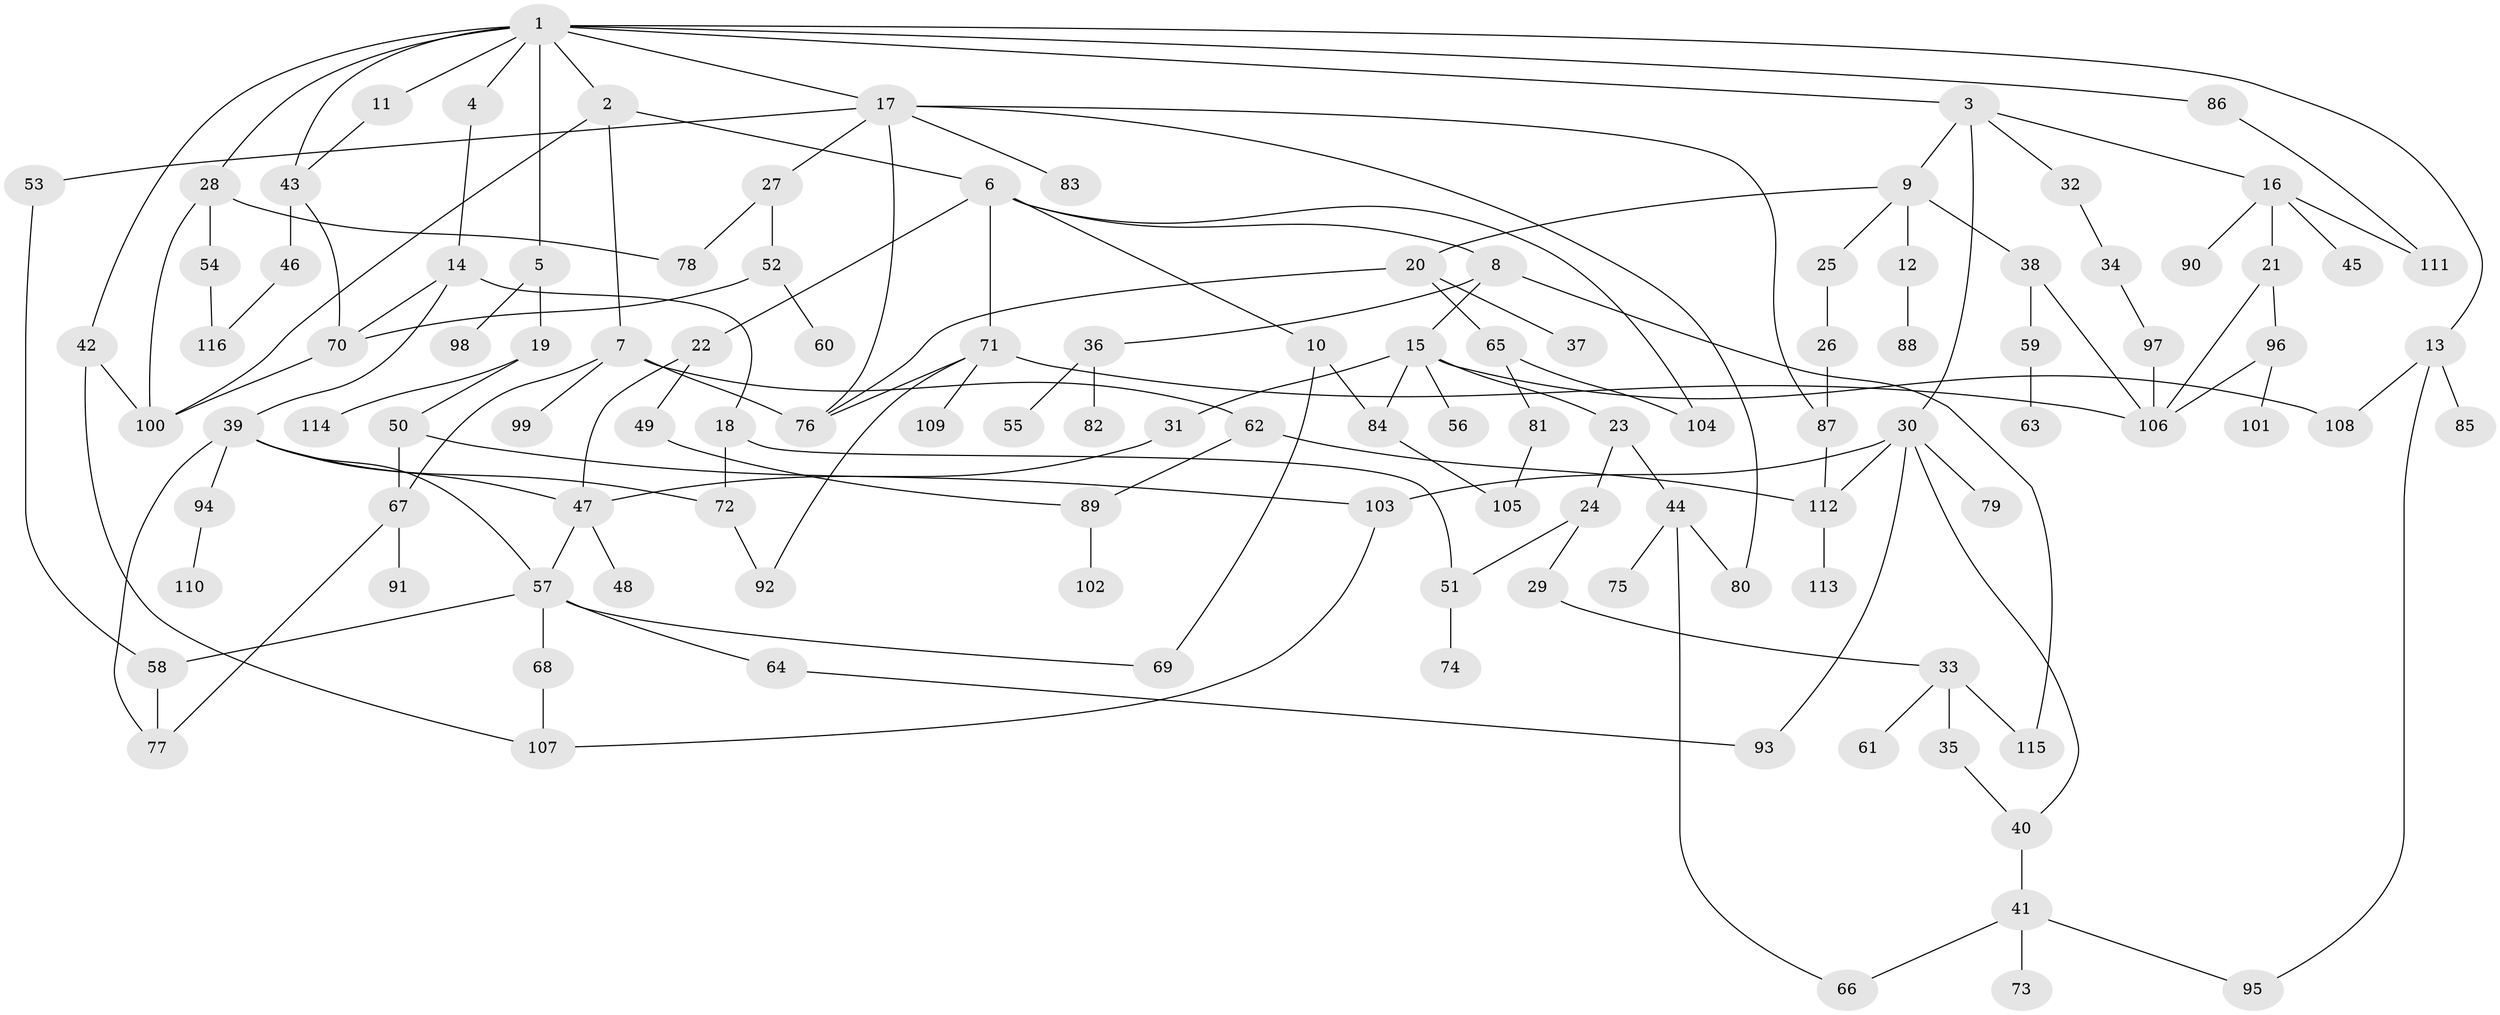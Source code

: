 // Generated by graph-tools (version 1.1) at 2025/49/03/09/25 03:49:21]
// undirected, 116 vertices, 159 edges
graph export_dot {
graph [start="1"]
  node [color=gray90,style=filled];
  1;
  2;
  3;
  4;
  5;
  6;
  7;
  8;
  9;
  10;
  11;
  12;
  13;
  14;
  15;
  16;
  17;
  18;
  19;
  20;
  21;
  22;
  23;
  24;
  25;
  26;
  27;
  28;
  29;
  30;
  31;
  32;
  33;
  34;
  35;
  36;
  37;
  38;
  39;
  40;
  41;
  42;
  43;
  44;
  45;
  46;
  47;
  48;
  49;
  50;
  51;
  52;
  53;
  54;
  55;
  56;
  57;
  58;
  59;
  60;
  61;
  62;
  63;
  64;
  65;
  66;
  67;
  68;
  69;
  70;
  71;
  72;
  73;
  74;
  75;
  76;
  77;
  78;
  79;
  80;
  81;
  82;
  83;
  84;
  85;
  86;
  87;
  88;
  89;
  90;
  91;
  92;
  93;
  94;
  95;
  96;
  97;
  98;
  99;
  100;
  101;
  102;
  103;
  104;
  105;
  106;
  107;
  108;
  109;
  110;
  111;
  112;
  113;
  114;
  115;
  116;
  1 -- 2;
  1 -- 3;
  1 -- 4;
  1 -- 5;
  1 -- 11;
  1 -- 13;
  1 -- 17;
  1 -- 28;
  1 -- 42;
  1 -- 43;
  1 -- 86;
  2 -- 6;
  2 -- 7;
  2 -- 100;
  3 -- 9;
  3 -- 16;
  3 -- 30;
  3 -- 32;
  4 -- 14;
  5 -- 19;
  5 -- 98;
  6 -- 8;
  6 -- 10;
  6 -- 22;
  6 -- 71;
  6 -- 104;
  7 -- 62;
  7 -- 67;
  7 -- 76;
  7 -- 99;
  8 -- 15;
  8 -- 36;
  8 -- 115;
  9 -- 12;
  9 -- 20;
  9 -- 25;
  9 -- 38;
  10 -- 84;
  10 -- 69;
  11 -- 43;
  12 -- 88;
  13 -- 85;
  13 -- 95;
  13 -- 108;
  14 -- 18;
  14 -- 39;
  14 -- 70;
  15 -- 23;
  15 -- 31;
  15 -- 56;
  15 -- 108;
  15 -- 84;
  16 -- 21;
  16 -- 45;
  16 -- 90;
  16 -- 111;
  17 -- 27;
  17 -- 53;
  17 -- 80;
  17 -- 83;
  17 -- 76;
  17 -- 87;
  18 -- 72;
  18 -- 51;
  19 -- 50;
  19 -- 114;
  20 -- 37;
  20 -- 65;
  20 -- 76;
  21 -- 96;
  21 -- 106;
  22 -- 49;
  22 -- 47;
  23 -- 24;
  23 -- 44;
  24 -- 29;
  24 -- 51;
  25 -- 26;
  26 -- 87;
  27 -- 52;
  27 -- 78;
  28 -- 54;
  28 -- 100;
  28 -- 78;
  29 -- 33;
  30 -- 79;
  30 -- 103;
  30 -- 112;
  30 -- 93;
  30 -- 40;
  31 -- 47;
  32 -- 34;
  33 -- 35;
  33 -- 61;
  33 -- 115;
  34 -- 97;
  35 -- 40;
  36 -- 55;
  36 -- 82;
  38 -- 59;
  38 -- 106;
  39 -- 47;
  39 -- 72;
  39 -- 94;
  39 -- 77;
  39 -- 57;
  40 -- 41;
  41 -- 73;
  41 -- 95;
  41 -- 66;
  42 -- 107;
  42 -- 100;
  43 -- 46;
  43 -- 70;
  44 -- 66;
  44 -- 75;
  44 -- 80;
  46 -- 116;
  47 -- 48;
  47 -- 57;
  49 -- 89;
  50 -- 103;
  50 -- 67;
  51 -- 74;
  52 -- 60;
  52 -- 70;
  53 -- 58;
  54 -- 116;
  57 -- 64;
  57 -- 68;
  57 -- 69;
  57 -- 58;
  58 -- 77;
  59 -- 63;
  62 -- 89;
  62 -- 112;
  64 -- 93;
  65 -- 81;
  65 -- 104;
  67 -- 91;
  67 -- 77;
  68 -- 107;
  70 -- 100;
  71 -- 109;
  71 -- 76;
  71 -- 106;
  71 -- 92;
  72 -- 92;
  81 -- 105;
  84 -- 105;
  86 -- 111;
  87 -- 112;
  89 -- 102;
  94 -- 110;
  96 -- 101;
  96 -- 106;
  97 -- 106;
  103 -- 107;
  112 -- 113;
}
